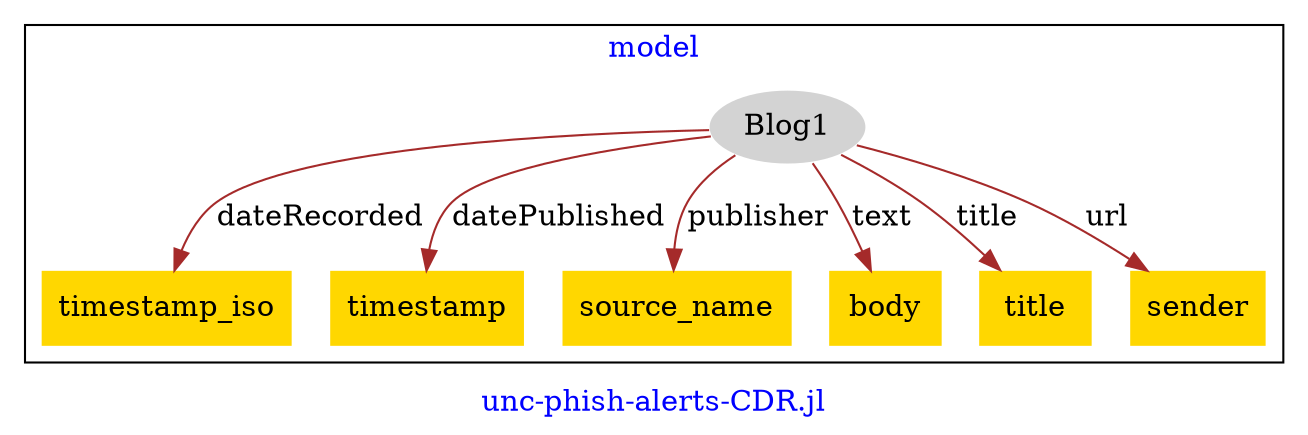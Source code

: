 digraph n0 {
fontcolor="blue"
remincross="true"
label="unc-phish-alerts-CDR.jl"
subgraph cluster {
label="model"
n2[style="filled",color="white",fillcolor="lightgray",label="Blog1"];
n3[shape="plaintext",style="filled",fillcolor="gold",label="timestamp_iso"];
n4[shape="plaintext",style="filled",fillcolor="gold",label="timestamp"];
n5[shape="plaintext",style="filled",fillcolor="gold",label="source_name"];
n6[shape="plaintext",style="filled",fillcolor="gold",label="body"];
n7[shape="plaintext",style="filled",fillcolor="gold",label="title"];
n8[shape="plaintext",style="filled",fillcolor="gold",label="sender"];
}
n2 -> n3[color="brown",fontcolor="black",label="dateRecorded"]
n2 -> n4[color="brown",fontcolor="black",label="datePublished"]
n2 -> n5[color="brown",fontcolor="black",label="publisher"]
n2 -> n6[color="brown",fontcolor="black",label="text"]
n2 -> n7[color="brown",fontcolor="black",label="title"]
n2 -> n8[color="brown",fontcolor="black",label="url"]
}
